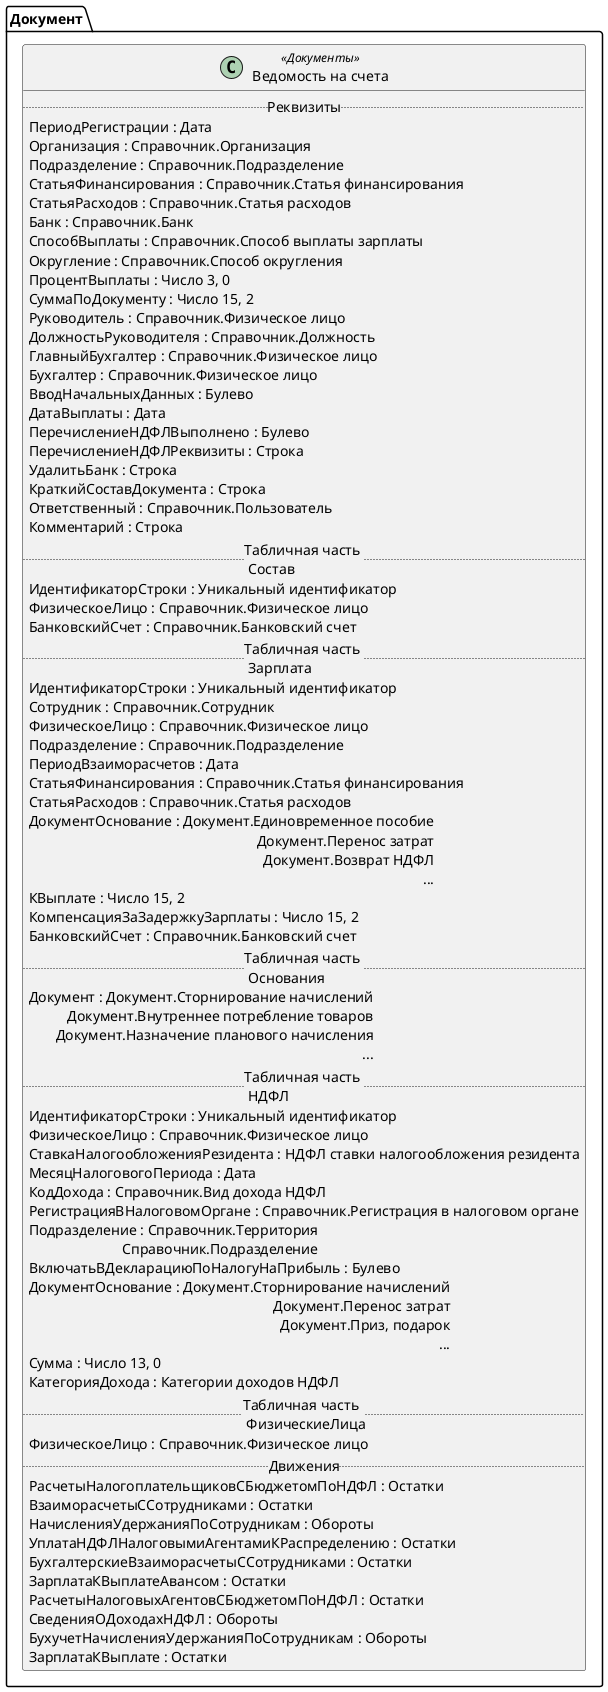 ﻿@startuml ВедомостьНаВыплатуЗарплатыПеречислением
'!include templates.wsd
'..\include templates.wsd
class Документ.ВедомостьНаВыплатуЗарплатыПеречислением as "Ведомость на счета" <<Документы>>
{
..Реквизиты..
ПериодРегистрации : Дата
Организация : Справочник.Организация
Подразделение : Справочник.Подразделение
СтатьяФинансирования : Справочник.Статья финансирования
СтатьяРасходов : Справочник.Статья расходов
Банк : Справочник.Банк
СпособВыплаты : Справочник.Способ выплаты зарплаты
Округление : Справочник.Способ округления
ПроцентВыплаты : Число 3, 0
СуммаПоДокументу : Число 15, 2
Руководитель : Справочник.Физическое лицо
ДолжностьРуководителя : Справочник.Должность
ГлавныйБухгалтер : Справочник.Физическое лицо
Бухгалтер : Справочник.Физическое лицо
ВводНачальныхДанных : Булево
ДатаВыплаты : Дата
ПеречислениеНДФЛВыполнено : Булево
ПеречислениеНДФЛРеквизиты : Строка
УдалитьБанк : Строка
КраткийСоставДокумента : Строка
Ответственный : Справочник.Пользователь
Комментарий : Строка
..Табличная часть \n Состав..
ИдентификаторСтроки : Уникальный идентификатор
ФизическоеЛицо : Справочник.Физическое лицо
БанковскийСчет : Справочник.Банковский счет
..Табличная часть \n Зарплата..
ИдентификаторСтроки : Уникальный идентификатор
Сотрудник : Справочник.Сотрудник
ФизическоеЛицо : Справочник.Физическое лицо
Подразделение : Справочник.Подразделение
ПериодВзаиморасчетов : Дата
СтатьяФинансирования : Справочник.Статья финансирования
СтатьяРасходов : Справочник.Статья расходов
ДокументОснование : Документ.Единовременное пособие\rДокумент.Перенос затрат\rДокумент.Возврат НДФЛ\r...
КВыплате : Число 15, 2
КомпенсацияЗаЗадержкуЗарплаты : Число 15, 2
БанковскийСчет : Справочник.Банковский счет
..Табличная часть \n Основания..
Документ : Документ.Сторнирование начислений\rДокумент.Внутреннее потребление товаров\rДокумент.Назначение планового начисления\r...
..Табличная часть \n НДФЛ..
ИдентификаторСтроки : Уникальный идентификатор
ФизическоеЛицо : Справочник.Физическое лицо
СтавкаНалогообложенияРезидента : НДФЛ ставки налогообложения резидента
МесяцНалоговогоПериода : Дата
КодДохода : Справочник.Вид дохода НДФЛ
РегистрацияВНалоговомОргане : Справочник.Регистрация в налоговом органе
Подразделение : Справочник.Территория\rСправочник.Подразделение
ВключатьВДекларациюПоНалогуНаПрибыль : Булево
ДокументОснование : Документ.Сторнирование начислений\rДокумент.Перенос затрат\rДокумент.Приз, подарок\r...
Сумма : Число 13, 0
КатегорияДохода : Категории доходов НДФЛ
..Табличная часть \n ФизическиеЛица..
ФизическоеЛицо : Справочник.Физическое лицо
..Движения..
РасчетыНалогоплательщиковСБюджетомПоНДФЛ : Остатки
ВзаиморасчетыССотрудниками : Остатки
НачисленияУдержанияПоСотрудникам : Обороты
УплатаНДФЛНалоговымиАгентамиКРаспределению : Остатки
БухгалтерскиеВзаиморасчетыССотрудниками : Остатки
ЗарплатаКВыплатеАвансом : Остатки
РасчетыНалоговыхАгентовСБюджетомПоНДФЛ : Остатки
СведенияОДоходахНДФЛ : Обороты
БухучетНачисленияУдержанияПоСотрудникам : Обороты
ЗарплатаКВыплате : Остатки
}
@enduml
